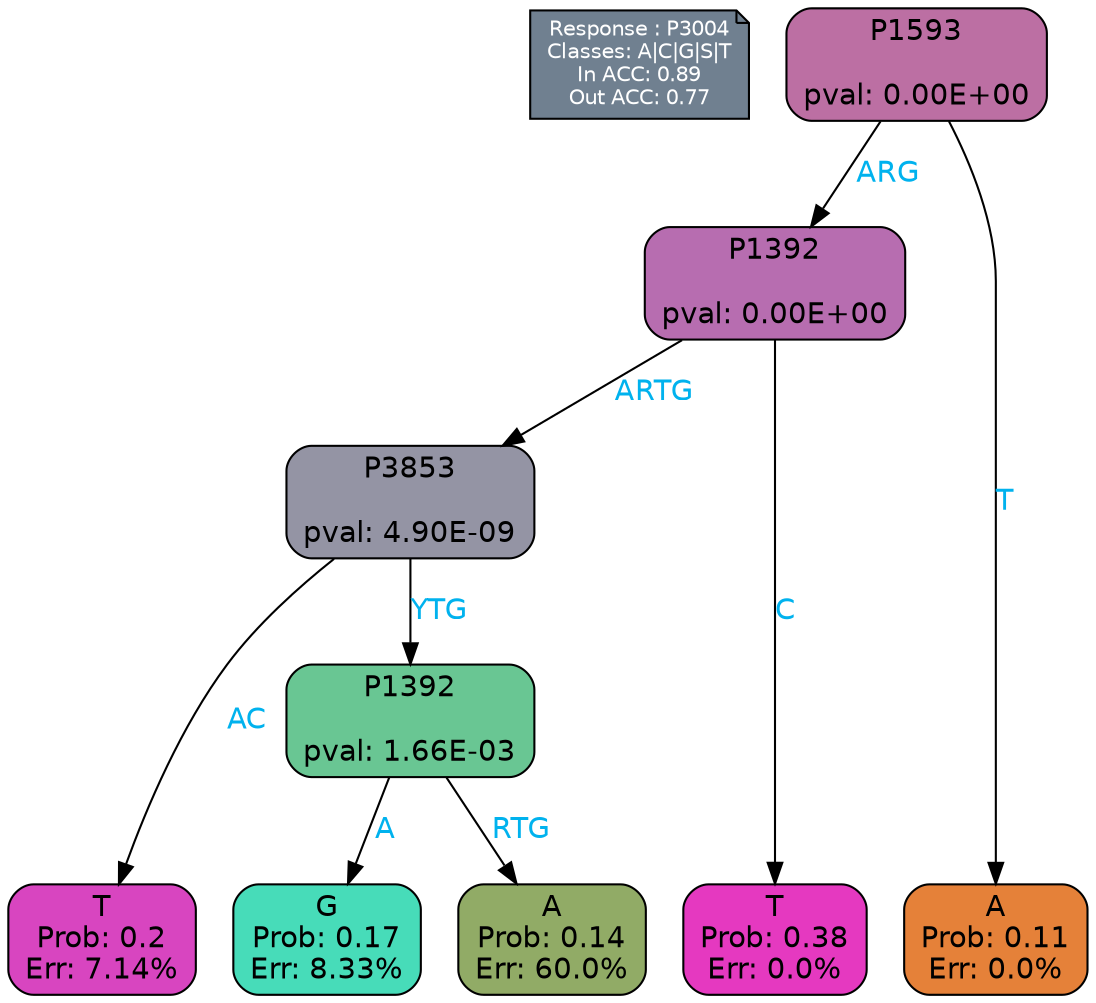 digraph Tree {
node [shape=box, style="filled, rounded", color="black", fontname=helvetica] ;
graph [ranksep=equally, splines=polylines, bgcolor=transparent, dpi=600] ;
edge [fontname=helvetica] ;
LEGEND [label="Response : P3004
Classes: A|C|G|S|T
In ACC: 0.89
Out ACC: 0.77
",shape=note,align=left,style=filled,fillcolor="slategray",fontcolor="white",fontsize=10];1 [label="P1593

pval: 0.00E+00", fillcolor="#bc6fa3"] ;
2 [label="P1392

pval: 0.00E+00", fillcolor="#b76db0"] ;
3 [label="P3853

pval: 4.90E-09", fillcolor="#9494a4"] ;
4 [label="T
Prob: 0.2
Err: 7.14%", fillcolor="#d845c0"] ;
5 [label="P1392

pval: 1.66E-03", fillcolor="#69c693"] ;
6 [label="G
Prob: 0.17
Err: 8.33%", fillcolor="#47dcb9"] ;
7 [label="A
Prob: 0.14
Err: 60.0%", fillcolor="#91ab66"] ;
8 [label="T
Prob: 0.38
Err: 0.0%", fillcolor="#e539c0"] ;
9 [label="A
Prob: 0.11
Err: 0.0%", fillcolor="#e58139"] ;
1 -> 9 [label="T",fontcolor=deepskyblue2] ;
1 -> 2 [label="ARG",fontcolor=deepskyblue2] ;
2 -> 8 [label="C",fontcolor=deepskyblue2] ;
2 -> 3 [label="ARTG",fontcolor=deepskyblue2] ;
3 -> 4 [label="AC",fontcolor=deepskyblue2] ;
3 -> 5 [label="YTG",fontcolor=deepskyblue2] ;
5 -> 6 [label="A",fontcolor=deepskyblue2] ;
5 -> 7 [label="RTG",fontcolor=deepskyblue2] ;
{rank = same; 4;6;7;8;9;}{rank = same; LEGEND;1;}}